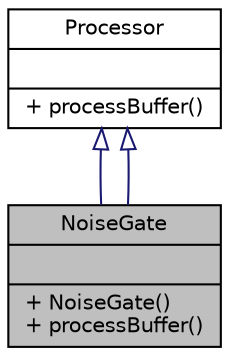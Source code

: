 digraph "NoiseGate"
{
  edge [fontname="Helvetica",fontsize="10",labelfontname="Helvetica",labelfontsize="10"];
  node [fontname="Helvetica",fontsize="10",shape=record];
  Node0 [label="{NoiseGate\n||+ NoiseGate()\l+ processBuffer()\l}",height=0.2,width=0.4,color="black", fillcolor="grey75", style="filled", fontcolor="black"];
  Node1 -> Node0 [dir="back",color="midnightblue",fontsize="10",style="solid",arrowtail="onormal"];
  Node1 [label="{Processor\n||+ processBuffer()\l}",height=0.2,width=0.4,color="black", fillcolor="white", style="filled",URL="$classProcessor.html"];
  Node1 -> Node0 [dir="back",color="midnightblue",fontsize="10",style="solid",arrowtail="onormal"];
}
